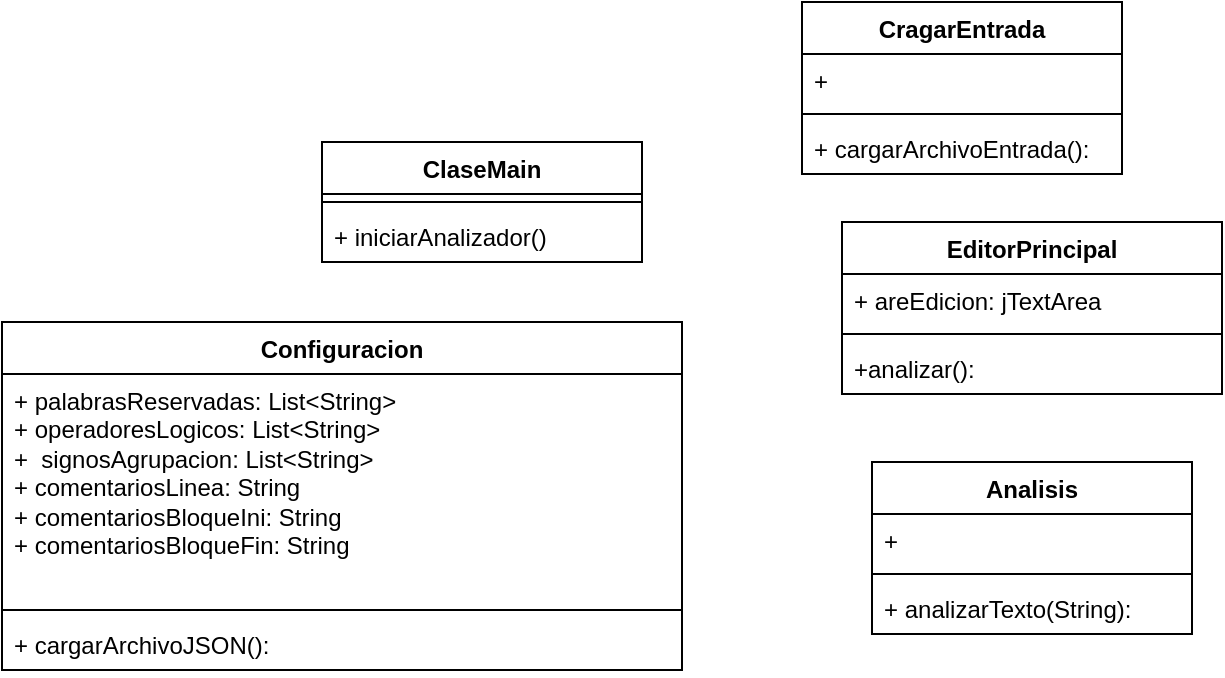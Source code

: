 <mxfile version="28.1.0">
  <diagram name="Página-1" id="SbHbQMAQtKga0fGr3jsj">
    <mxGraphModel dx="872" dy="431" grid="1" gridSize="10" guides="1" tooltips="1" connect="1" arrows="1" fold="1" page="1" pageScale="1" pageWidth="827" pageHeight="1169" math="0" shadow="0">
      <root>
        <mxCell id="0" />
        <mxCell id="1" parent="0" />
        <mxCell id="4OD8eizUcHNrhO0626j2-1" value="ClaseMain" style="swimlane;fontStyle=1;align=center;verticalAlign=top;childLayout=stackLayout;horizontal=1;startSize=26;horizontalStack=0;resizeParent=1;resizeParentMax=0;resizeLast=0;collapsible=1;marginBottom=0;whiteSpace=wrap;html=1;" vertex="1" parent="1">
          <mxGeometry x="210" y="110" width="160" height="60" as="geometry" />
        </mxCell>
        <mxCell id="4OD8eizUcHNrhO0626j2-3" value="" style="line;strokeWidth=1;fillColor=none;align=left;verticalAlign=middle;spacingTop=-1;spacingLeft=3;spacingRight=3;rotatable=0;labelPosition=right;points=[];portConstraint=eastwest;strokeColor=inherit;" vertex="1" parent="4OD8eizUcHNrhO0626j2-1">
          <mxGeometry y="26" width="160" height="8" as="geometry" />
        </mxCell>
        <mxCell id="4OD8eizUcHNrhO0626j2-4" value="+ iniciarAnalizador()" style="text;strokeColor=none;fillColor=none;align=left;verticalAlign=top;spacingLeft=4;spacingRight=4;overflow=hidden;rotatable=0;points=[[0,0.5],[1,0.5]];portConstraint=eastwest;whiteSpace=wrap;html=1;" vertex="1" parent="4OD8eizUcHNrhO0626j2-1">
          <mxGeometry y="34" width="160" height="26" as="geometry" />
        </mxCell>
        <mxCell id="4OD8eizUcHNrhO0626j2-5" value="Configuracion" style="swimlane;fontStyle=1;align=center;verticalAlign=top;childLayout=stackLayout;horizontal=1;startSize=26;horizontalStack=0;resizeParent=1;resizeParentMax=0;resizeLast=0;collapsible=1;marginBottom=0;whiteSpace=wrap;html=1;" vertex="1" parent="1">
          <mxGeometry x="50" y="200" width="340" height="174" as="geometry" />
        </mxCell>
        <mxCell id="4OD8eizUcHNrhO0626j2-6" value="+ palabrasReservadas: List&amp;lt;String&amp;gt;&lt;div&gt;+ operadoresLogicos:&amp;nbsp;&lt;span style=&quot;background-color: transparent; color: light-dark(rgb(0, 0, 0), rgb(255, 255, 255));&quot;&gt;List&amp;lt;String&amp;gt;&lt;/span&gt;&lt;/div&gt;&lt;div&gt;&lt;span style=&quot;background-color: transparent; color: light-dark(rgb(0, 0, 0), rgb(255, 255, 255));&quot;&gt;+&amp;nbsp; signosAgrupacion:&amp;nbsp;&lt;/span&gt;&lt;span style=&quot;background-color: transparent; color: light-dark(rgb(0, 0, 0), rgb(255, 255, 255));&quot;&gt;List&amp;lt;String&amp;gt;&lt;/span&gt;&lt;/div&gt;&lt;div&gt;&lt;span style=&quot;background-color: transparent; color: light-dark(rgb(0, 0, 0), rgb(255, 255, 255));&quot;&gt;+ comentariosLinea: String&lt;/span&gt;&lt;/div&gt;&lt;div&gt;+ comentariosBloqueIni: String&lt;/div&gt;&lt;div&gt;+ comentariosBloqueFin: String&lt;/div&gt;" style="text;strokeColor=none;fillColor=none;align=left;verticalAlign=top;spacingLeft=4;spacingRight=4;overflow=hidden;rotatable=0;points=[[0,0.5],[1,0.5]];portConstraint=eastwest;whiteSpace=wrap;html=1;" vertex="1" parent="4OD8eizUcHNrhO0626j2-5">
          <mxGeometry y="26" width="340" height="114" as="geometry" />
        </mxCell>
        <mxCell id="4OD8eizUcHNrhO0626j2-7" value="" style="line;strokeWidth=1;fillColor=none;align=left;verticalAlign=middle;spacingTop=-1;spacingLeft=3;spacingRight=3;rotatable=0;labelPosition=right;points=[];portConstraint=eastwest;strokeColor=inherit;" vertex="1" parent="4OD8eizUcHNrhO0626j2-5">
          <mxGeometry y="140" width="340" height="8" as="geometry" />
        </mxCell>
        <mxCell id="4OD8eizUcHNrhO0626j2-8" value="+ cargarArchivoJSON():" style="text;strokeColor=none;fillColor=none;align=left;verticalAlign=top;spacingLeft=4;spacingRight=4;overflow=hidden;rotatable=0;points=[[0,0.5],[1,0.5]];portConstraint=eastwest;whiteSpace=wrap;html=1;" vertex="1" parent="4OD8eizUcHNrhO0626j2-5">
          <mxGeometry y="148" width="340" height="26" as="geometry" />
        </mxCell>
        <mxCell id="4OD8eizUcHNrhO0626j2-9" value="EditorPrincipal" style="swimlane;fontStyle=1;align=center;verticalAlign=top;childLayout=stackLayout;horizontal=1;startSize=26;horizontalStack=0;resizeParent=1;resizeParentMax=0;resizeLast=0;collapsible=1;marginBottom=0;whiteSpace=wrap;html=1;" vertex="1" parent="1">
          <mxGeometry x="470" y="150" width="190" height="86" as="geometry" />
        </mxCell>
        <mxCell id="4OD8eizUcHNrhO0626j2-10" value="+ areEdicion: jTextArea" style="text;strokeColor=none;fillColor=none;align=left;verticalAlign=top;spacingLeft=4;spacingRight=4;overflow=hidden;rotatable=0;points=[[0,0.5],[1,0.5]];portConstraint=eastwest;whiteSpace=wrap;html=1;" vertex="1" parent="4OD8eizUcHNrhO0626j2-9">
          <mxGeometry y="26" width="190" height="26" as="geometry" />
        </mxCell>
        <mxCell id="4OD8eizUcHNrhO0626j2-11" value="" style="line;strokeWidth=1;fillColor=none;align=left;verticalAlign=middle;spacingTop=-1;spacingLeft=3;spacingRight=3;rotatable=0;labelPosition=right;points=[];portConstraint=eastwest;strokeColor=inherit;" vertex="1" parent="4OD8eizUcHNrhO0626j2-9">
          <mxGeometry y="52" width="190" height="8" as="geometry" />
        </mxCell>
        <mxCell id="4OD8eizUcHNrhO0626j2-12" value="+analizar():" style="text;strokeColor=none;fillColor=none;align=left;verticalAlign=top;spacingLeft=4;spacingRight=4;overflow=hidden;rotatable=0;points=[[0,0.5],[1,0.5]];portConstraint=eastwest;whiteSpace=wrap;html=1;" vertex="1" parent="4OD8eizUcHNrhO0626j2-9">
          <mxGeometry y="60" width="190" height="26" as="geometry" />
        </mxCell>
        <mxCell id="4OD8eizUcHNrhO0626j2-14" value="Analisis" style="swimlane;fontStyle=1;align=center;verticalAlign=top;childLayout=stackLayout;horizontal=1;startSize=26;horizontalStack=0;resizeParent=1;resizeParentMax=0;resizeLast=0;collapsible=1;marginBottom=0;whiteSpace=wrap;html=1;" vertex="1" parent="1">
          <mxGeometry x="485" y="270" width="160" height="86" as="geometry" />
        </mxCell>
        <mxCell id="4OD8eizUcHNrhO0626j2-15" value="+" style="text;strokeColor=none;fillColor=none;align=left;verticalAlign=top;spacingLeft=4;spacingRight=4;overflow=hidden;rotatable=0;points=[[0,0.5],[1,0.5]];portConstraint=eastwest;whiteSpace=wrap;html=1;" vertex="1" parent="4OD8eizUcHNrhO0626j2-14">
          <mxGeometry y="26" width="160" height="26" as="geometry" />
        </mxCell>
        <mxCell id="4OD8eizUcHNrhO0626j2-16" value="" style="line;strokeWidth=1;fillColor=none;align=left;verticalAlign=middle;spacingTop=-1;spacingLeft=3;spacingRight=3;rotatable=0;labelPosition=right;points=[];portConstraint=eastwest;strokeColor=inherit;" vertex="1" parent="4OD8eizUcHNrhO0626j2-14">
          <mxGeometry y="52" width="160" height="8" as="geometry" />
        </mxCell>
        <mxCell id="4OD8eizUcHNrhO0626j2-17" value="+ analizarTexto(String):" style="text;strokeColor=none;fillColor=none;align=left;verticalAlign=top;spacingLeft=4;spacingRight=4;overflow=hidden;rotatable=0;points=[[0,0.5],[1,0.5]];portConstraint=eastwest;whiteSpace=wrap;html=1;" vertex="1" parent="4OD8eizUcHNrhO0626j2-14">
          <mxGeometry y="60" width="160" height="26" as="geometry" />
        </mxCell>
        <mxCell id="4OD8eizUcHNrhO0626j2-18" value="CragarEntrada" style="swimlane;fontStyle=1;align=center;verticalAlign=top;childLayout=stackLayout;horizontal=1;startSize=26;horizontalStack=0;resizeParent=1;resizeParentMax=0;resizeLast=0;collapsible=1;marginBottom=0;whiteSpace=wrap;html=1;" vertex="1" parent="1">
          <mxGeometry x="450" y="40" width="160" height="86" as="geometry" />
        </mxCell>
        <mxCell id="4OD8eizUcHNrhO0626j2-19" value="+" style="text;strokeColor=none;fillColor=none;align=left;verticalAlign=top;spacingLeft=4;spacingRight=4;overflow=hidden;rotatable=0;points=[[0,0.5],[1,0.5]];portConstraint=eastwest;whiteSpace=wrap;html=1;" vertex="1" parent="4OD8eizUcHNrhO0626j2-18">
          <mxGeometry y="26" width="160" height="26" as="geometry" />
        </mxCell>
        <mxCell id="4OD8eizUcHNrhO0626j2-20" value="" style="line;strokeWidth=1;fillColor=none;align=left;verticalAlign=middle;spacingTop=-1;spacingLeft=3;spacingRight=3;rotatable=0;labelPosition=right;points=[];portConstraint=eastwest;strokeColor=inherit;" vertex="1" parent="4OD8eizUcHNrhO0626j2-18">
          <mxGeometry y="52" width="160" height="8" as="geometry" />
        </mxCell>
        <mxCell id="4OD8eizUcHNrhO0626j2-21" value="+ cargarArchivoEntrada():" style="text;strokeColor=none;fillColor=none;align=left;verticalAlign=top;spacingLeft=4;spacingRight=4;overflow=hidden;rotatable=0;points=[[0,0.5],[1,0.5]];portConstraint=eastwest;whiteSpace=wrap;html=1;" vertex="1" parent="4OD8eizUcHNrhO0626j2-18">
          <mxGeometry y="60" width="160" height="26" as="geometry" />
        </mxCell>
      </root>
    </mxGraphModel>
  </diagram>
</mxfile>
